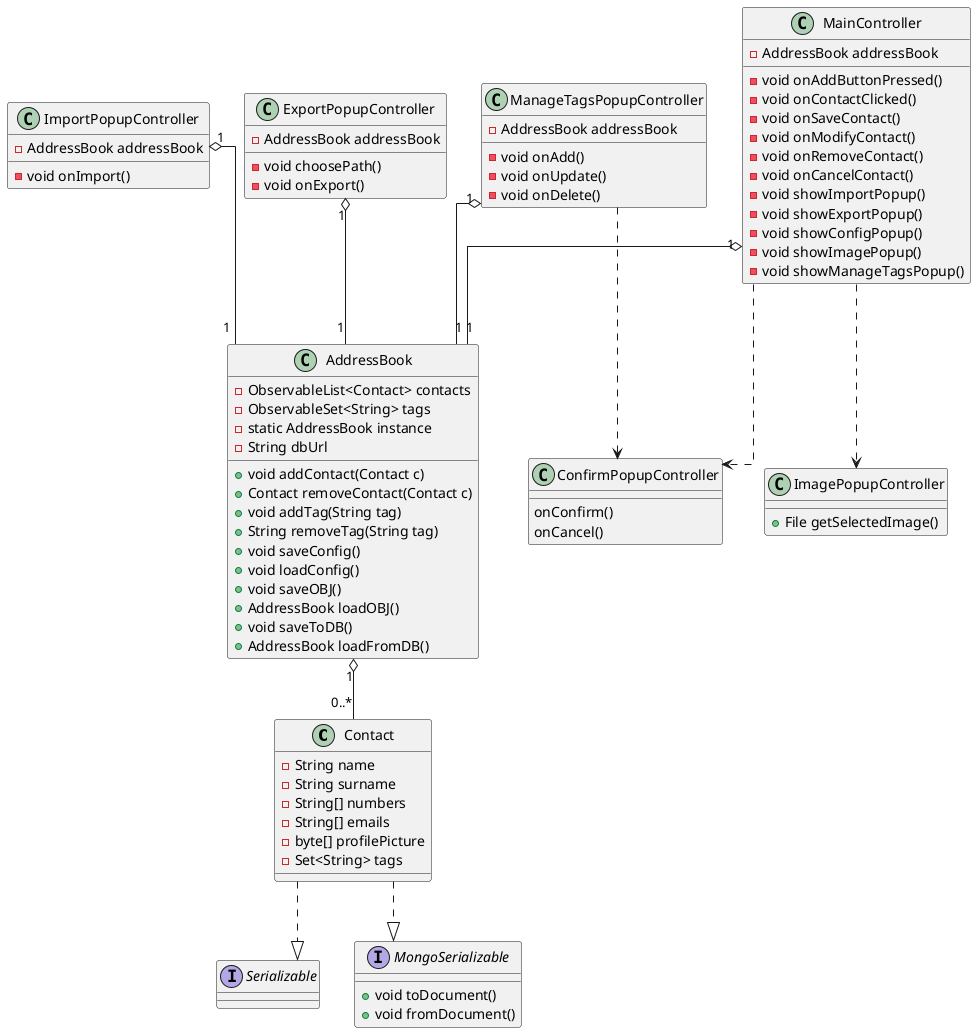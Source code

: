 @startuml DiagrammaDelleClassiEssenziale
skinparam linetype ortho
'top to bottom direction

class Contact {
    - String name 
    - String surname 
    - String[] numbers
    - String[] emails
    - byte[] profilePicture
    - Set<String> tags   
}

interface Serializable 
interface MongoSerializable {
    +void toDocument() 
    +void fromDocument()
}
Contact ..|> MongoSerializable
Contact ..|> Serializable

class AddressBook {
    - ObservableList<Contact> contacts
    - ObservableSet<String> tags
    - static AddressBook instance
    - String dbUrl 
    + void addContact(Contact c)
    + Contact removeContact(Contact c)
    + void addTag(String tag)
    + String removeTag(String tag)
    + void saveConfig()
    + void loadConfig()
    + void saveOBJ()
    + AddressBook loadOBJ()
    + void saveToDB()
    + AddressBook loadFromDB()    
}
AddressBook "1" o-- "0..*" Contact

class MainController {
    - AddressBook addressBook

    - void onAddButtonPressed()
    - void onContactClicked()
    - void onSaveContact()
    - void onModifyContact()
    - void onRemoveContact()
    - void onCancelContact()
    - void showImportPopup()
    - void showExportPopup()
    - void showConfigPopup()
    - void showImagePopup()
    - void showManageTagsPopup()
}
MainController "1" o-- "1" AddressBook

class ImportPopupController {
    - AddressBook addressBook
    - void onImport()
}
ImportPopupController "1" o-- "1" AddressBook

class ExportPopupController {
    - AddressBook addressBook
    - void choosePath()
    - void onExport()
}
ExportPopupController "1" o-- "1" AddressBook

class ManageTagsPopupController {
    - AddressBook addressBook
    - void onAdd()
    - void onUpdate()
    - void onDelete()
}
ManageTagsPopupController "1" o-- "1" AddressBook

class ImagePopupController {
    + File getSelectedImage()
}
MainController ..> ImagePopupController

class ConfirmPopupController {
    onConfirm()
    onCancel()
}
MainController ..> ConfirmPopupController
ManageTagsPopupController ..> ConfirmPopupController

@enduml